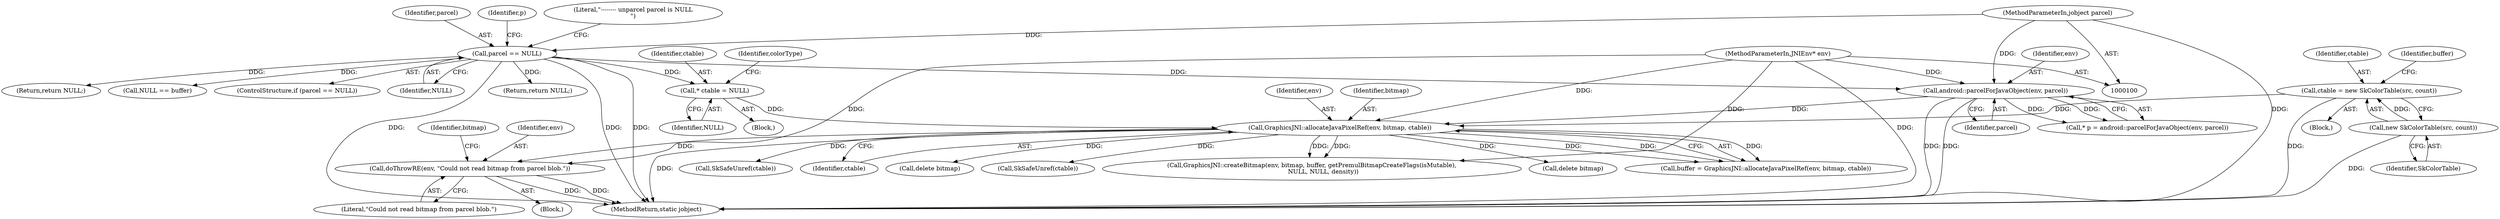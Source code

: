 digraph "0_Android_d44e5bde18a41beda39d49189bef7f2ba7c8f3cb@pointer" {
"1000259" [label="(Call,doThrowRE(env, \"Could not read bitmap from parcel blob.\"))"];
"1000227" [label="(Call,GraphicsJNI::allocateJavaPixelRef(env, bitmap, ctable))"];
"1000117" [label="(Call,android::parcelForJavaObject(env, parcel))"];
"1000101" [label="(MethodParameterIn,JNIEnv* env)"];
"1000106" [label="(Call,parcel == NULL)"];
"1000103" [label="(MethodParameterIn,jobject parcel)"];
"1000220" [label="(Call,ctable = new SkColorTable(src, count))"];
"1000222" [label="(Call,new SkColorTable(src, count))"];
"1000189" [label="(Call,* ctable = NULL)"];
"1000238" [label="(Call,delete bitmap)"];
"1000227" [label="(Call,GraphicsJNI::allocateJavaPixelRef(env, bitmap, ctable))"];
"1000220" [label="(Call,ctable = new SkColorTable(src, count))"];
"1000178" [label="(Return,return NULL;)"];
"1000263" [label="(Identifier,bitmap)"];
"1000223" [label="(Identifier,SkColorTable)"];
"1000283" [label="(MethodReturn,static jobject)"];
"1000112" [label="(Return,return NULL;)"];
"1000232" [label="(Call,NULL == buffer)"];
"1000107" [label="(Identifier,parcel)"];
"1000106" [label="(Call,parcel == NULL)"];
"1000119" [label="(Identifier,parcel)"];
"1000116" [label="(Identifier,p)"];
"1000194" [label="(Identifier,colorType)"];
"1000189" [label="(Call,* ctable = NULL)"];
"1000261" [label="(Literal,\"Could not read bitmap from parcel blob.\")"];
"1000225" [label="(Call,buffer = GraphicsJNI::allocateJavaPixelRef(env, bitmap, ctable))"];
"1000228" [label="(Identifier,env)"];
"1000101" [label="(MethodParameterIn,JNIEnv* env)"];
"1000118" [label="(Identifier,env)"];
"1000191" [label="(Identifier,NULL)"];
"1000222" [label="(Call,new SkColorTable(src, count))"];
"1000236" [label="(Call,SkSafeUnref(ctable))"];
"1000190" [label="(Identifier,ctable)"];
"1000111" [label="(Literal,\"-------- unparcel parcel is NULL\n\")"];
"1000260" [label="(Identifier,env)"];
"1000115" [label="(Call,* p = android::parcelForJavaObject(env, parcel))"];
"1000105" [label="(ControlStructure,if (parcel == NULL))"];
"1000117" [label="(Call,android::parcelForJavaObject(env, parcel))"];
"1000230" [label="(Identifier,ctable)"];
"1000221" [label="(Identifier,ctable)"];
"1000262" [label="(Call,delete bitmap)"];
"1000104" [label="(Block,)"];
"1000103" [label="(MethodParameterIn,jobject parcel)"];
"1000205" [label="(Block,)"];
"1000242" [label="(Call,SkSafeUnref(ctable))"];
"1000108" [label="(Identifier,NULL)"];
"1000229" [label="(Identifier,bitmap)"];
"1000259" [label="(Call,doThrowRE(env, \"Could not read bitmap from parcel blob.\"))"];
"1000274" [label="(Call,GraphicsJNI::createBitmap(env, bitmap, buffer, getPremulBitmapCreateFlags(isMutable),\n            NULL, NULL, density))"];
"1000226" [label="(Identifier,buffer)"];
"1000258" [label="(Block,)"];
"1000259" -> "1000258"  [label="AST: "];
"1000259" -> "1000261"  [label="CFG: "];
"1000260" -> "1000259"  [label="AST: "];
"1000261" -> "1000259"  [label="AST: "];
"1000263" -> "1000259"  [label="CFG: "];
"1000259" -> "1000283"  [label="DDG: "];
"1000259" -> "1000283"  [label="DDG: "];
"1000227" -> "1000259"  [label="DDG: "];
"1000101" -> "1000259"  [label="DDG: "];
"1000227" -> "1000225"  [label="AST: "];
"1000227" -> "1000230"  [label="CFG: "];
"1000228" -> "1000227"  [label="AST: "];
"1000229" -> "1000227"  [label="AST: "];
"1000230" -> "1000227"  [label="AST: "];
"1000225" -> "1000227"  [label="CFG: "];
"1000227" -> "1000283"  [label="DDG: "];
"1000227" -> "1000225"  [label="DDG: "];
"1000227" -> "1000225"  [label="DDG: "];
"1000227" -> "1000225"  [label="DDG: "];
"1000117" -> "1000227"  [label="DDG: "];
"1000101" -> "1000227"  [label="DDG: "];
"1000220" -> "1000227"  [label="DDG: "];
"1000189" -> "1000227"  [label="DDG: "];
"1000227" -> "1000236"  [label="DDG: "];
"1000227" -> "1000238"  [label="DDG: "];
"1000227" -> "1000242"  [label="DDG: "];
"1000227" -> "1000262"  [label="DDG: "];
"1000227" -> "1000274"  [label="DDG: "];
"1000227" -> "1000274"  [label="DDG: "];
"1000117" -> "1000115"  [label="AST: "];
"1000117" -> "1000119"  [label="CFG: "];
"1000118" -> "1000117"  [label="AST: "];
"1000119" -> "1000117"  [label="AST: "];
"1000115" -> "1000117"  [label="CFG: "];
"1000117" -> "1000283"  [label="DDG: "];
"1000117" -> "1000283"  [label="DDG: "];
"1000117" -> "1000115"  [label="DDG: "];
"1000117" -> "1000115"  [label="DDG: "];
"1000101" -> "1000117"  [label="DDG: "];
"1000106" -> "1000117"  [label="DDG: "];
"1000103" -> "1000117"  [label="DDG: "];
"1000101" -> "1000100"  [label="AST: "];
"1000101" -> "1000283"  [label="DDG: "];
"1000101" -> "1000274"  [label="DDG: "];
"1000106" -> "1000105"  [label="AST: "];
"1000106" -> "1000108"  [label="CFG: "];
"1000107" -> "1000106"  [label="AST: "];
"1000108" -> "1000106"  [label="AST: "];
"1000111" -> "1000106"  [label="CFG: "];
"1000116" -> "1000106"  [label="CFG: "];
"1000106" -> "1000283"  [label="DDG: "];
"1000106" -> "1000283"  [label="DDG: "];
"1000106" -> "1000283"  [label="DDG: "];
"1000103" -> "1000106"  [label="DDG: "];
"1000106" -> "1000112"  [label="DDG: "];
"1000106" -> "1000178"  [label="DDG: "];
"1000106" -> "1000189"  [label="DDG: "];
"1000106" -> "1000232"  [label="DDG: "];
"1000103" -> "1000100"  [label="AST: "];
"1000103" -> "1000283"  [label="DDG: "];
"1000220" -> "1000205"  [label="AST: "];
"1000220" -> "1000222"  [label="CFG: "];
"1000221" -> "1000220"  [label="AST: "];
"1000222" -> "1000220"  [label="AST: "];
"1000226" -> "1000220"  [label="CFG: "];
"1000220" -> "1000283"  [label="DDG: "];
"1000222" -> "1000220"  [label="DDG: "];
"1000222" -> "1000223"  [label="CFG: "];
"1000223" -> "1000222"  [label="AST: "];
"1000222" -> "1000283"  [label="DDG: "];
"1000189" -> "1000104"  [label="AST: "];
"1000189" -> "1000191"  [label="CFG: "];
"1000190" -> "1000189"  [label="AST: "];
"1000191" -> "1000189"  [label="AST: "];
"1000194" -> "1000189"  [label="CFG: "];
}
